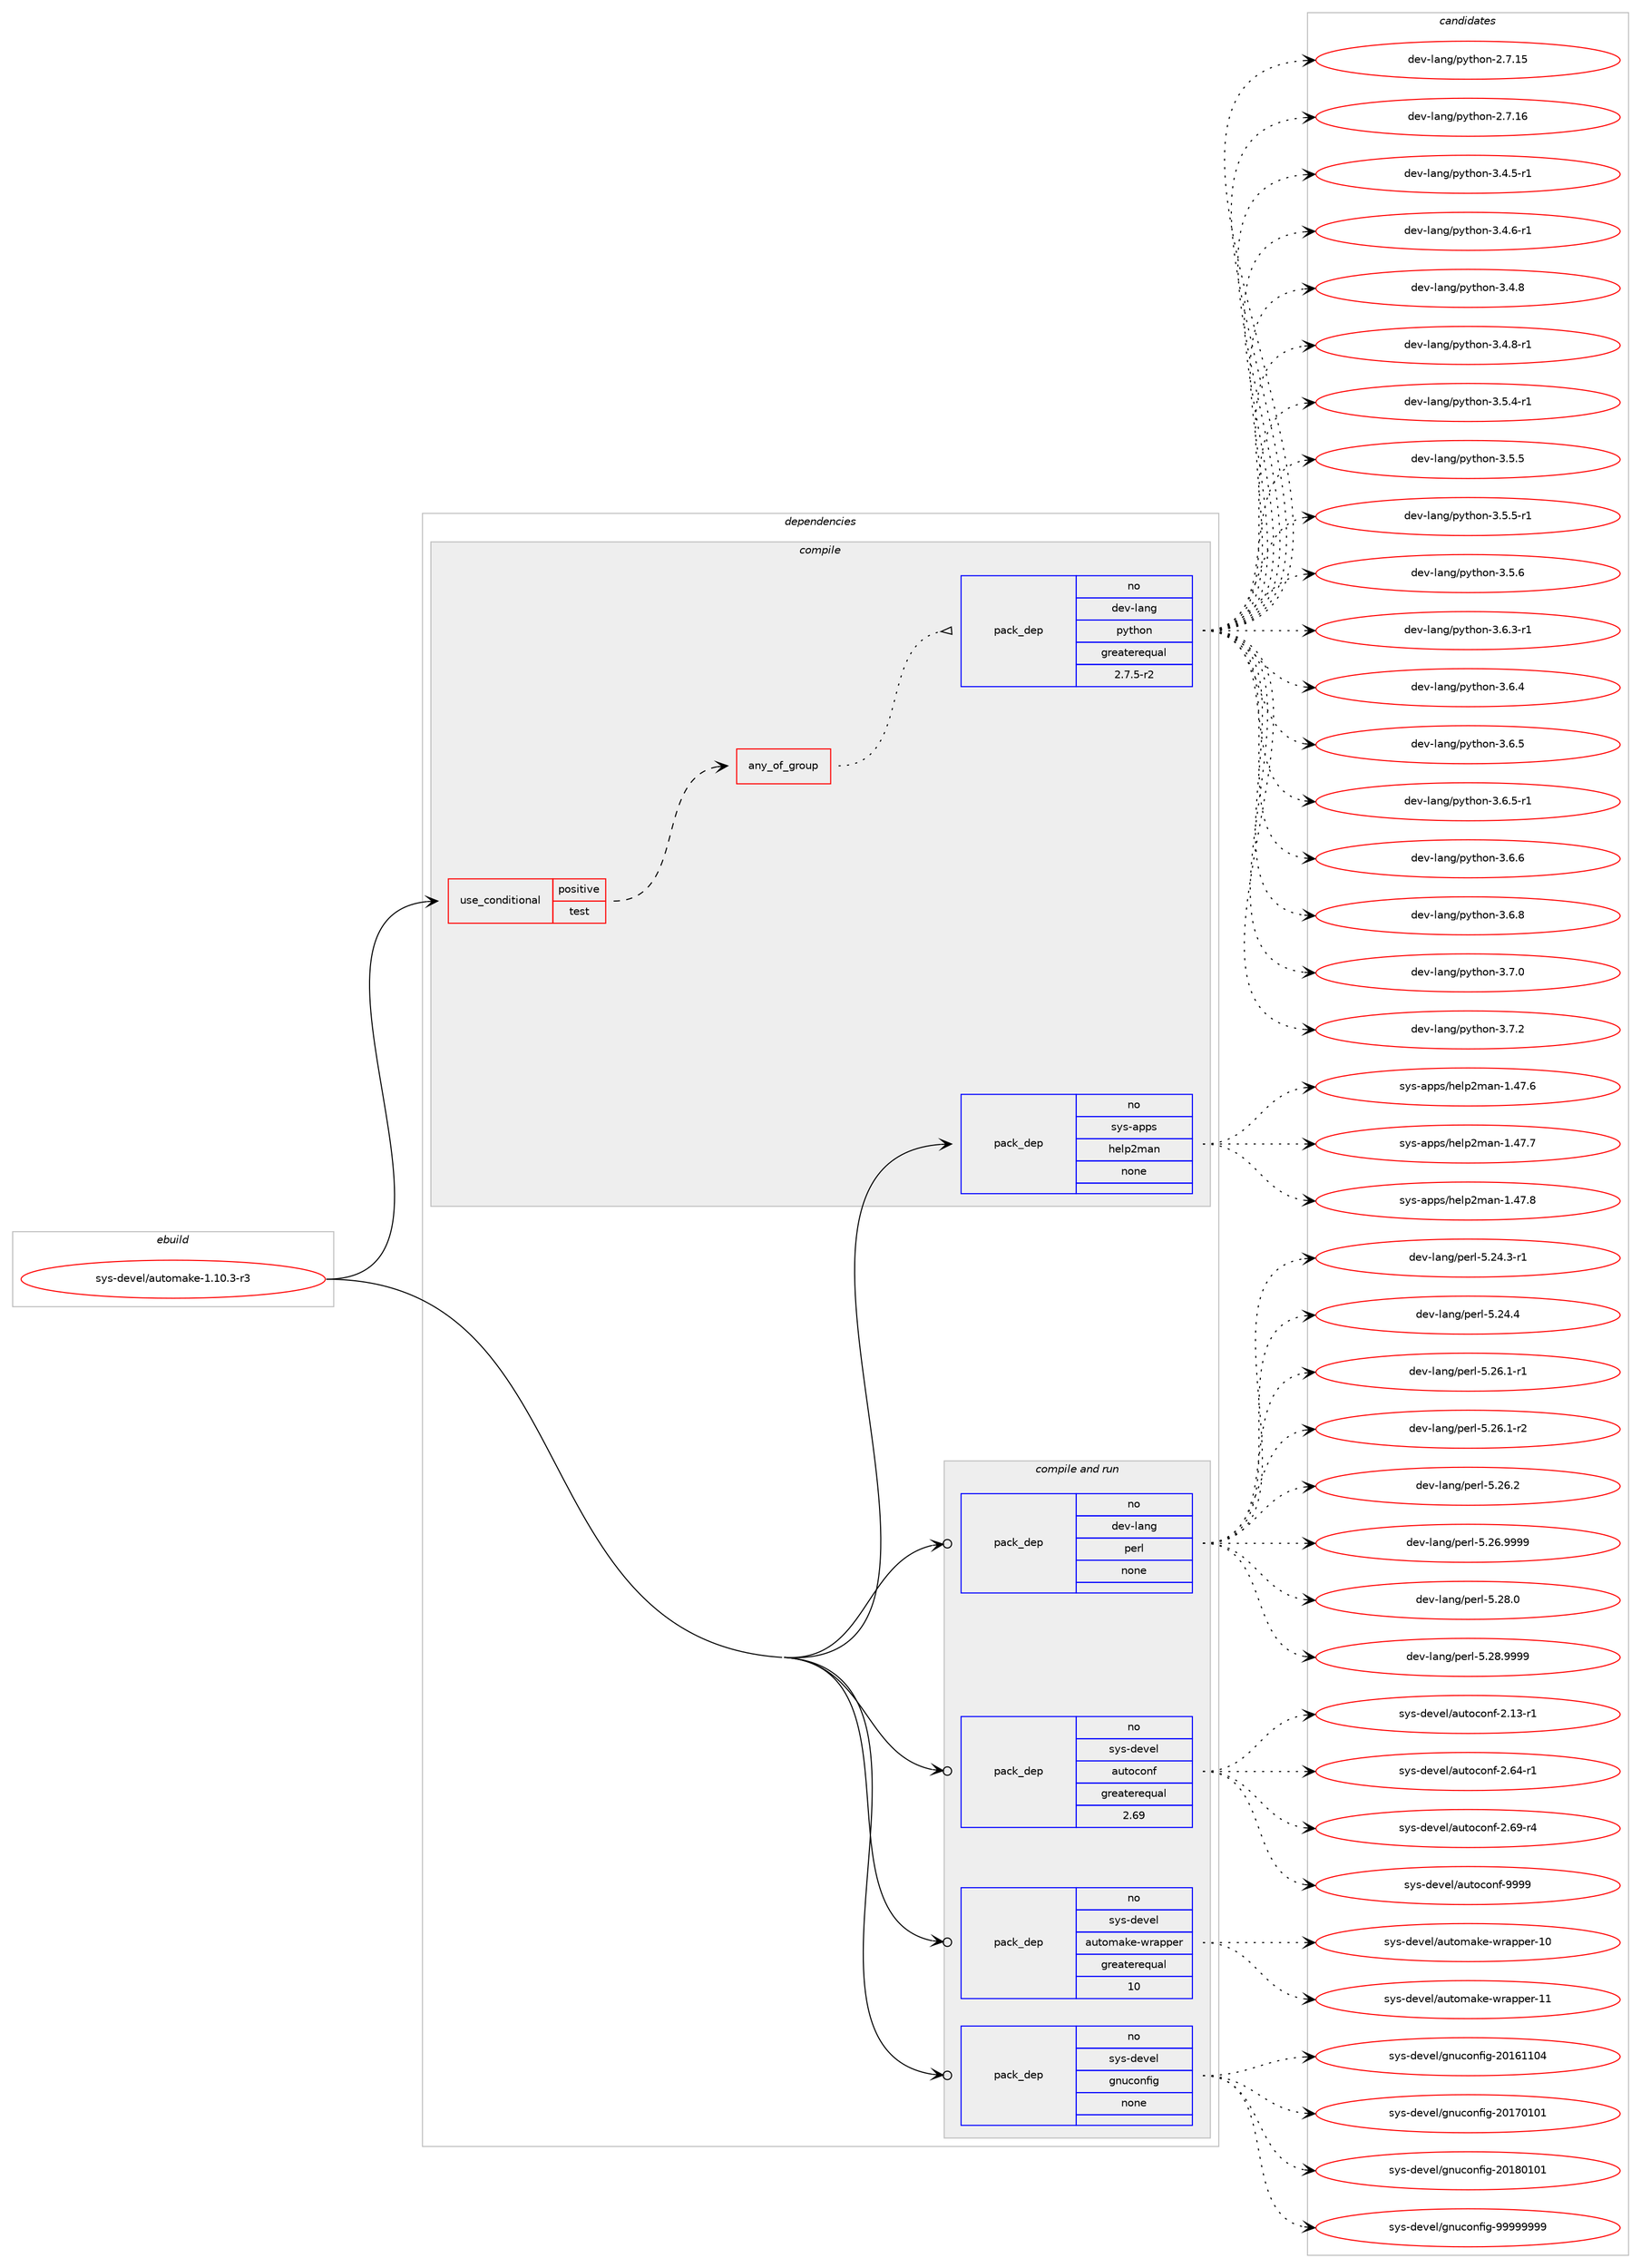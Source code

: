 digraph prolog {

# *************
# Graph options
# *************

newrank=true;
concentrate=true;
compound=true;
graph [rankdir=LR,fontname=Helvetica,fontsize=10,ranksep=1.5];#, ranksep=2.5, nodesep=0.2];
edge  [arrowhead=vee];
node  [fontname=Helvetica,fontsize=10];

# **********
# The ebuild
# **********

subgraph cluster_leftcol {
color=gray;
rank=same;
label=<<i>ebuild</i>>;
id [label="sys-devel/automake-1.10.3-r3", color=red, width=4, href="../sys-devel/automake-1.10.3-r3.svg"];
}

# ****************
# The dependencies
# ****************

subgraph cluster_midcol {
color=gray;
label=<<i>dependencies</i>>;
subgraph cluster_compile {
fillcolor="#eeeeee";
style=filled;
label=<<i>compile</i>>;
subgraph cond459271 {
dependency1726279 [label=<<TABLE BORDER="0" CELLBORDER="1" CELLSPACING="0" CELLPADDING="4"><TR><TD ROWSPAN="3" CELLPADDING="10">use_conditional</TD></TR><TR><TD>positive</TD></TR><TR><TD>test</TD></TR></TABLE>>, shape=none, color=red];
subgraph any27395 {
dependency1726280 [label=<<TABLE BORDER="0" CELLBORDER="1" CELLSPACING="0" CELLPADDING="4"><TR><TD CELLPADDING="10">any_of_group</TD></TR></TABLE>>, shape=none, color=red];subgraph pack1238725 {
dependency1726281 [label=<<TABLE BORDER="0" CELLBORDER="1" CELLSPACING="0" CELLPADDING="4" WIDTH="220"><TR><TD ROWSPAN="6" CELLPADDING="30">pack_dep</TD></TR><TR><TD WIDTH="110">no</TD></TR><TR><TD>dev-lang</TD></TR><TR><TD>python</TD></TR><TR><TD>greaterequal</TD></TR><TR><TD>2.7.5-r2</TD></TR></TABLE>>, shape=none, color=blue];
}
dependency1726280:e -> dependency1726281:w [weight=20,style="dotted",arrowhead="oinv"];
}
dependency1726279:e -> dependency1726280:w [weight=20,style="dashed",arrowhead="vee"];
}
id:e -> dependency1726279:w [weight=20,style="solid",arrowhead="vee"];
subgraph pack1238726 {
dependency1726282 [label=<<TABLE BORDER="0" CELLBORDER="1" CELLSPACING="0" CELLPADDING="4" WIDTH="220"><TR><TD ROWSPAN="6" CELLPADDING="30">pack_dep</TD></TR><TR><TD WIDTH="110">no</TD></TR><TR><TD>sys-apps</TD></TR><TR><TD>help2man</TD></TR><TR><TD>none</TD></TR><TR><TD></TD></TR></TABLE>>, shape=none, color=blue];
}
id:e -> dependency1726282:w [weight=20,style="solid",arrowhead="vee"];
}
subgraph cluster_compileandrun {
fillcolor="#eeeeee";
style=filled;
label=<<i>compile and run</i>>;
subgraph pack1238727 {
dependency1726283 [label=<<TABLE BORDER="0" CELLBORDER="1" CELLSPACING="0" CELLPADDING="4" WIDTH="220"><TR><TD ROWSPAN="6" CELLPADDING="30">pack_dep</TD></TR><TR><TD WIDTH="110">no</TD></TR><TR><TD>dev-lang</TD></TR><TR><TD>perl</TD></TR><TR><TD>none</TD></TR><TR><TD></TD></TR></TABLE>>, shape=none, color=blue];
}
id:e -> dependency1726283:w [weight=20,style="solid",arrowhead="odotvee"];
subgraph pack1238728 {
dependency1726284 [label=<<TABLE BORDER="0" CELLBORDER="1" CELLSPACING="0" CELLPADDING="4" WIDTH="220"><TR><TD ROWSPAN="6" CELLPADDING="30">pack_dep</TD></TR><TR><TD WIDTH="110">no</TD></TR><TR><TD>sys-devel</TD></TR><TR><TD>autoconf</TD></TR><TR><TD>greaterequal</TD></TR><TR><TD>2.69</TD></TR></TABLE>>, shape=none, color=blue];
}
id:e -> dependency1726284:w [weight=20,style="solid",arrowhead="odotvee"];
subgraph pack1238729 {
dependency1726285 [label=<<TABLE BORDER="0" CELLBORDER="1" CELLSPACING="0" CELLPADDING="4" WIDTH="220"><TR><TD ROWSPAN="6" CELLPADDING="30">pack_dep</TD></TR><TR><TD WIDTH="110">no</TD></TR><TR><TD>sys-devel</TD></TR><TR><TD>automake-wrapper</TD></TR><TR><TD>greaterequal</TD></TR><TR><TD>10</TD></TR></TABLE>>, shape=none, color=blue];
}
id:e -> dependency1726285:w [weight=20,style="solid",arrowhead="odotvee"];
subgraph pack1238730 {
dependency1726286 [label=<<TABLE BORDER="0" CELLBORDER="1" CELLSPACING="0" CELLPADDING="4" WIDTH="220"><TR><TD ROWSPAN="6" CELLPADDING="30">pack_dep</TD></TR><TR><TD WIDTH="110">no</TD></TR><TR><TD>sys-devel</TD></TR><TR><TD>gnuconfig</TD></TR><TR><TD>none</TD></TR><TR><TD></TD></TR></TABLE>>, shape=none, color=blue];
}
id:e -> dependency1726286:w [weight=20,style="solid",arrowhead="odotvee"];
}
subgraph cluster_run {
fillcolor="#eeeeee";
style=filled;
label=<<i>run</i>>;
}
}

# **************
# The candidates
# **************

subgraph cluster_choices {
rank=same;
color=gray;
label=<<i>candidates</i>>;

subgraph choice1238725 {
color=black;
nodesep=1;
choice10010111845108971101034711212111610411111045504655464953 [label="dev-lang/python-2.7.15", color=red, width=4,href="../dev-lang/python-2.7.15.svg"];
choice10010111845108971101034711212111610411111045504655464954 [label="dev-lang/python-2.7.16", color=red, width=4,href="../dev-lang/python-2.7.16.svg"];
choice1001011184510897110103471121211161041111104551465246534511449 [label="dev-lang/python-3.4.5-r1", color=red, width=4,href="../dev-lang/python-3.4.5-r1.svg"];
choice1001011184510897110103471121211161041111104551465246544511449 [label="dev-lang/python-3.4.6-r1", color=red, width=4,href="../dev-lang/python-3.4.6-r1.svg"];
choice100101118451089711010347112121116104111110455146524656 [label="dev-lang/python-3.4.8", color=red, width=4,href="../dev-lang/python-3.4.8.svg"];
choice1001011184510897110103471121211161041111104551465246564511449 [label="dev-lang/python-3.4.8-r1", color=red, width=4,href="../dev-lang/python-3.4.8-r1.svg"];
choice1001011184510897110103471121211161041111104551465346524511449 [label="dev-lang/python-3.5.4-r1", color=red, width=4,href="../dev-lang/python-3.5.4-r1.svg"];
choice100101118451089711010347112121116104111110455146534653 [label="dev-lang/python-3.5.5", color=red, width=4,href="../dev-lang/python-3.5.5.svg"];
choice1001011184510897110103471121211161041111104551465346534511449 [label="dev-lang/python-3.5.5-r1", color=red, width=4,href="../dev-lang/python-3.5.5-r1.svg"];
choice100101118451089711010347112121116104111110455146534654 [label="dev-lang/python-3.5.6", color=red, width=4,href="../dev-lang/python-3.5.6.svg"];
choice1001011184510897110103471121211161041111104551465446514511449 [label="dev-lang/python-3.6.3-r1", color=red, width=4,href="../dev-lang/python-3.6.3-r1.svg"];
choice100101118451089711010347112121116104111110455146544652 [label="dev-lang/python-3.6.4", color=red, width=4,href="../dev-lang/python-3.6.4.svg"];
choice100101118451089711010347112121116104111110455146544653 [label="dev-lang/python-3.6.5", color=red, width=4,href="../dev-lang/python-3.6.5.svg"];
choice1001011184510897110103471121211161041111104551465446534511449 [label="dev-lang/python-3.6.5-r1", color=red, width=4,href="../dev-lang/python-3.6.5-r1.svg"];
choice100101118451089711010347112121116104111110455146544654 [label="dev-lang/python-3.6.6", color=red, width=4,href="../dev-lang/python-3.6.6.svg"];
choice100101118451089711010347112121116104111110455146544656 [label="dev-lang/python-3.6.8", color=red, width=4,href="../dev-lang/python-3.6.8.svg"];
choice100101118451089711010347112121116104111110455146554648 [label="dev-lang/python-3.7.0", color=red, width=4,href="../dev-lang/python-3.7.0.svg"];
choice100101118451089711010347112121116104111110455146554650 [label="dev-lang/python-3.7.2", color=red, width=4,href="../dev-lang/python-3.7.2.svg"];
dependency1726281:e -> choice10010111845108971101034711212111610411111045504655464953:w [style=dotted,weight="100"];
dependency1726281:e -> choice10010111845108971101034711212111610411111045504655464954:w [style=dotted,weight="100"];
dependency1726281:e -> choice1001011184510897110103471121211161041111104551465246534511449:w [style=dotted,weight="100"];
dependency1726281:e -> choice1001011184510897110103471121211161041111104551465246544511449:w [style=dotted,weight="100"];
dependency1726281:e -> choice100101118451089711010347112121116104111110455146524656:w [style=dotted,weight="100"];
dependency1726281:e -> choice1001011184510897110103471121211161041111104551465246564511449:w [style=dotted,weight="100"];
dependency1726281:e -> choice1001011184510897110103471121211161041111104551465346524511449:w [style=dotted,weight="100"];
dependency1726281:e -> choice100101118451089711010347112121116104111110455146534653:w [style=dotted,weight="100"];
dependency1726281:e -> choice1001011184510897110103471121211161041111104551465346534511449:w [style=dotted,weight="100"];
dependency1726281:e -> choice100101118451089711010347112121116104111110455146534654:w [style=dotted,weight="100"];
dependency1726281:e -> choice1001011184510897110103471121211161041111104551465446514511449:w [style=dotted,weight="100"];
dependency1726281:e -> choice100101118451089711010347112121116104111110455146544652:w [style=dotted,weight="100"];
dependency1726281:e -> choice100101118451089711010347112121116104111110455146544653:w [style=dotted,weight="100"];
dependency1726281:e -> choice1001011184510897110103471121211161041111104551465446534511449:w [style=dotted,weight="100"];
dependency1726281:e -> choice100101118451089711010347112121116104111110455146544654:w [style=dotted,weight="100"];
dependency1726281:e -> choice100101118451089711010347112121116104111110455146544656:w [style=dotted,weight="100"];
dependency1726281:e -> choice100101118451089711010347112121116104111110455146554648:w [style=dotted,weight="100"];
dependency1726281:e -> choice100101118451089711010347112121116104111110455146554650:w [style=dotted,weight="100"];
}
subgraph choice1238726 {
color=black;
nodesep=1;
choice115121115459711211211547104101108112501099711045494652554654 [label="sys-apps/help2man-1.47.6", color=red, width=4,href="../sys-apps/help2man-1.47.6.svg"];
choice115121115459711211211547104101108112501099711045494652554655 [label="sys-apps/help2man-1.47.7", color=red, width=4,href="../sys-apps/help2man-1.47.7.svg"];
choice115121115459711211211547104101108112501099711045494652554656 [label="sys-apps/help2man-1.47.8", color=red, width=4,href="../sys-apps/help2man-1.47.8.svg"];
dependency1726282:e -> choice115121115459711211211547104101108112501099711045494652554654:w [style=dotted,weight="100"];
dependency1726282:e -> choice115121115459711211211547104101108112501099711045494652554655:w [style=dotted,weight="100"];
dependency1726282:e -> choice115121115459711211211547104101108112501099711045494652554656:w [style=dotted,weight="100"];
}
subgraph choice1238727 {
color=black;
nodesep=1;
choice100101118451089711010347112101114108455346505246514511449 [label="dev-lang/perl-5.24.3-r1", color=red, width=4,href="../dev-lang/perl-5.24.3-r1.svg"];
choice10010111845108971101034711210111410845534650524652 [label="dev-lang/perl-5.24.4", color=red, width=4,href="../dev-lang/perl-5.24.4.svg"];
choice100101118451089711010347112101114108455346505446494511449 [label="dev-lang/perl-5.26.1-r1", color=red, width=4,href="../dev-lang/perl-5.26.1-r1.svg"];
choice100101118451089711010347112101114108455346505446494511450 [label="dev-lang/perl-5.26.1-r2", color=red, width=4,href="../dev-lang/perl-5.26.1-r2.svg"];
choice10010111845108971101034711210111410845534650544650 [label="dev-lang/perl-5.26.2", color=red, width=4,href="../dev-lang/perl-5.26.2.svg"];
choice10010111845108971101034711210111410845534650544657575757 [label="dev-lang/perl-5.26.9999", color=red, width=4,href="../dev-lang/perl-5.26.9999.svg"];
choice10010111845108971101034711210111410845534650564648 [label="dev-lang/perl-5.28.0", color=red, width=4,href="../dev-lang/perl-5.28.0.svg"];
choice10010111845108971101034711210111410845534650564657575757 [label="dev-lang/perl-5.28.9999", color=red, width=4,href="../dev-lang/perl-5.28.9999.svg"];
dependency1726283:e -> choice100101118451089711010347112101114108455346505246514511449:w [style=dotted,weight="100"];
dependency1726283:e -> choice10010111845108971101034711210111410845534650524652:w [style=dotted,weight="100"];
dependency1726283:e -> choice100101118451089711010347112101114108455346505446494511449:w [style=dotted,weight="100"];
dependency1726283:e -> choice100101118451089711010347112101114108455346505446494511450:w [style=dotted,weight="100"];
dependency1726283:e -> choice10010111845108971101034711210111410845534650544650:w [style=dotted,weight="100"];
dependency1726283:e -> choice10010111845108971101034711210111410845534650544657575757:w [style=dotted,weight="100"];
dependency1726283:e -> choice10010111845108971101034711210111410845534650564648:w [style=dotted,weight="100"];
dependency1726283:e -> choice10010111845108971101034711210111410845534650564657575757:w [style=dotted,weight="100"];
}
subgraph choice1238728 {
color=black;
nodesep=1;
choice1151211154510010111810110847971171161119911111010245504649514511449 [label="sys-devel/autoconf-2.13-r1", color=red, width=4,href="../sys-devel/autoconf-2.13-r1.svg"];
choice1151211154510010111810110847971171161119911111010245504654524511449 [label="sys-devel/autoconf-2.64-r1", color=red, width=4,href="../sys-devel/autoconf-2.64-r1.svg"];
choice1151211154510010111810110847971171161119911111010245504654574511452 [label="sys-devel/autoconf-2.69-r4", color=red, width=4,href="../sys-devel/autoconf-2.69-r4.svg"];
choice115121115451001011181011084797117116111991111101024557575757 [label="sys-devel/autoconf-9999", color=red, width=4,href="../sys-devel/autoconf-9999.svg"];
dependency1726284:e -> choice1151211154510010111810110847971171161119911111010245504649514511449:w [style=dotted,weight="100"];
dependency1726284:e -> choice1151211154510010111810110847971171161119911111010245504654524511449:w [style=dotted,weight="100"];
dependency1726284:e -> choice1151211154510010111810110847971171161119911111010245504654574511452:w [style=dotted,weight="100"];
dependency1726284:e -> choice115121115451001011181011084797117116111991111101024557575757:w [style=dotted,weight="100"];
}
subgraph choice1238729 {
color=black;
nodesep=1;
choice115121115451001011181011084797117116111109971071014511911497112112101114454948 [label="sys-devel/automake-wrapper-10", color=red, width=4,href="../sys-devel/automake-wrapper-10.svg"];
choice115121115451001011181011084797117116111109971071014511911497112112101114454949 [label="sys-devel/automake-wrapper-11", color=red, width=4,href="../sys-devel/automake-wrapper-11.svg"];
dependency1726285:e -> choice115121115451001011181011084797117116111109971071014511911497112112101114454948:w [style=dotted,weight="100"];
dependency1726285:e -> choice115121115451001011181011084797117116111109971071014511911497112112101114454949:w [style=dotted,weight="100"];
}
subgraph choice1238730 {
color=black;
nodesep=1;
choice115121115451001011181011084710311011799111110102105103455048495449494852 [label="sys-devel/gnuconfig-20161104", color=red, width=4,href="../sys-devel/gnuconfig-20161104.svg"];
choice115121115451001011181011084710311011799111110102105103455048495548494849 [label="sys-devel/gnuconfig-20170101", color=red, width=4,href="../sys-devel/gnuconfig-20170101.svg"];
choice115121115451001011181011084710311011799111110102105103455048495648494849 [label="sys-devel/gnuconfig-20180101", color=red, width=4,href="../sys-devel/gnuconfig-20180101.svg"];
choice115121115451001011181011084710311011799111110102105103455757575757575757 [label="sys-devel/gnuconfig-99999999", color=red, width=4,href="../sys-devel/gnuconfig-99999999.svg"];
dependency1726286:e -> choice115121115451001011181011084710311011799111110102105103455048495449494852:w [style=dotted,weight="100"];
dependency1726286:e -> choice115121115451001011181011084710311011799111110102105103455048495548494849:w [style=dotted,weight="100"];
dependency1726286:e -> choice115121115451001011181011084710311011799111110102105103455048495648494849:w [style=dotted,weight="100"];
dependency1726286:e -> choice115121115451001011181011084710311011799111110102105103455757575757575757:w [style=dotted,weight="100"];
}
}

}
